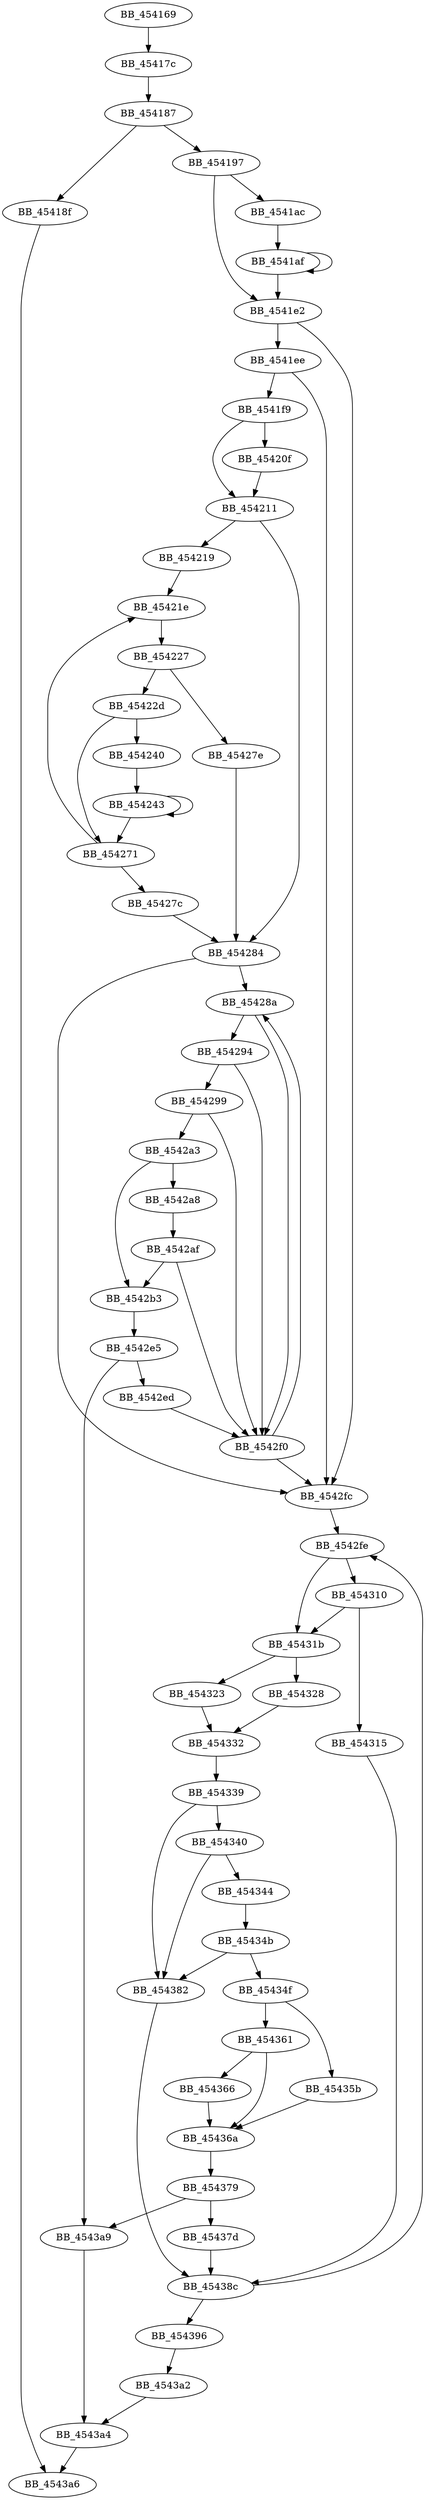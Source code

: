 DiGraph sub_454169{
BB_454169->BB_45417c
BB_45417c->BB_454187
BB_454187->BB_45418f
BB_454187->BB_454197
BB_45418f->BB_4543a6
BB_454197->BB_4541ac
BB_454197->BB_4541e2
BB_4541ac->BB_4541af
BB_4541af->BB_4541af
BB_4541af->BB_4541e2
BB_4541e2->BB_4541ee
BB_4541e2->BB_4542fc
BB_4541ee->BB_4541f9
BB_4541ee->BB_4542fc
BB_4541f9->BB_45420f
BB_4541f9->BB_454211
BB_45420f->BB_454211
BB_454211->BB_454219
BB_454211->BB_454284
BB_454219->BB_45421e
BB_45421e->BB_454227
BB_454227->BB_45422d
BB_454227->BB_45427e
BB_45422d->BB_454240
BB_45422d->BB_454271
BB_454240->BB_454243
BB_454243->BB_454243
BB_454243->BB_454271
BB_454271->BB_45421e
BB_454271->BB_45427c
BB_45427c->BB_454284
BB_45427e->BB_454284
BB_454284->BB_45428a
BB_454284->BB_4542fc
BB_45428a->BB_454294
BB_45428a->BB_4542f0
BB_454294->BB_454299
BB_454294->BB_4542f0
BB_454299->BB_4542a3
BB_454299->BB_4542f0
BB_4542a3->BB_4542a8
BB_4542a3->BB_4542b3
BB_4542a8->BB_4542af
BB_4542af->BB_4542b3
BB_4542af->BB_4542f0
BB_4542b3->BB_4542e5
BB_4542e5->BB_4542ed
BB_4542e5->BB_4543a9
BB_4542ed->BB_4542f0
BB_4542f0->BB_45428a
BB_4542f0->BB_4542fc
BB_4542fc->BB_4542fe
BB_4542fe->BB_454310
BB_4542fe->BB_45431b
BB_454310->BB_454315
BB_454310->BB_45431b
BB_454315->BB_45438c
BB_45431b->BB_454323
BB_45431b->BB_454328
BB_454323->BB_454332
BB_454328->BB_454332
BB_454332->BB_454339
BB_454339->BB_454340
BB_454339->BB_454382
BB_454340->BB_454344
BB_454340->BB_454382
BB_454344->BB_45434b
BB_45434b->BB_45434f
BB_45434b->BB_454382
BB_45434f->BB_45435b
BB_45434f->BB_454361
BB_45435b->BB_45436a
BB_454361->BB_454366
BB_454361->BB_45436a
BB_454366->BB_45436a
BB_45436a->BB_454379
BB_454379->BB_45437d
BB_454379->BB_4543a9
BB_45437d->BB_45438c
BB_454382->BB_45438c
BB_45438c->BB_4542fe
BB_45438c->BB_454396
BB_454396->BB_4543a2
BB_4543a2->BB_4543a4
BB_4543a4->BB_4543a6
BB_4543a9->BB_4543a4
}
